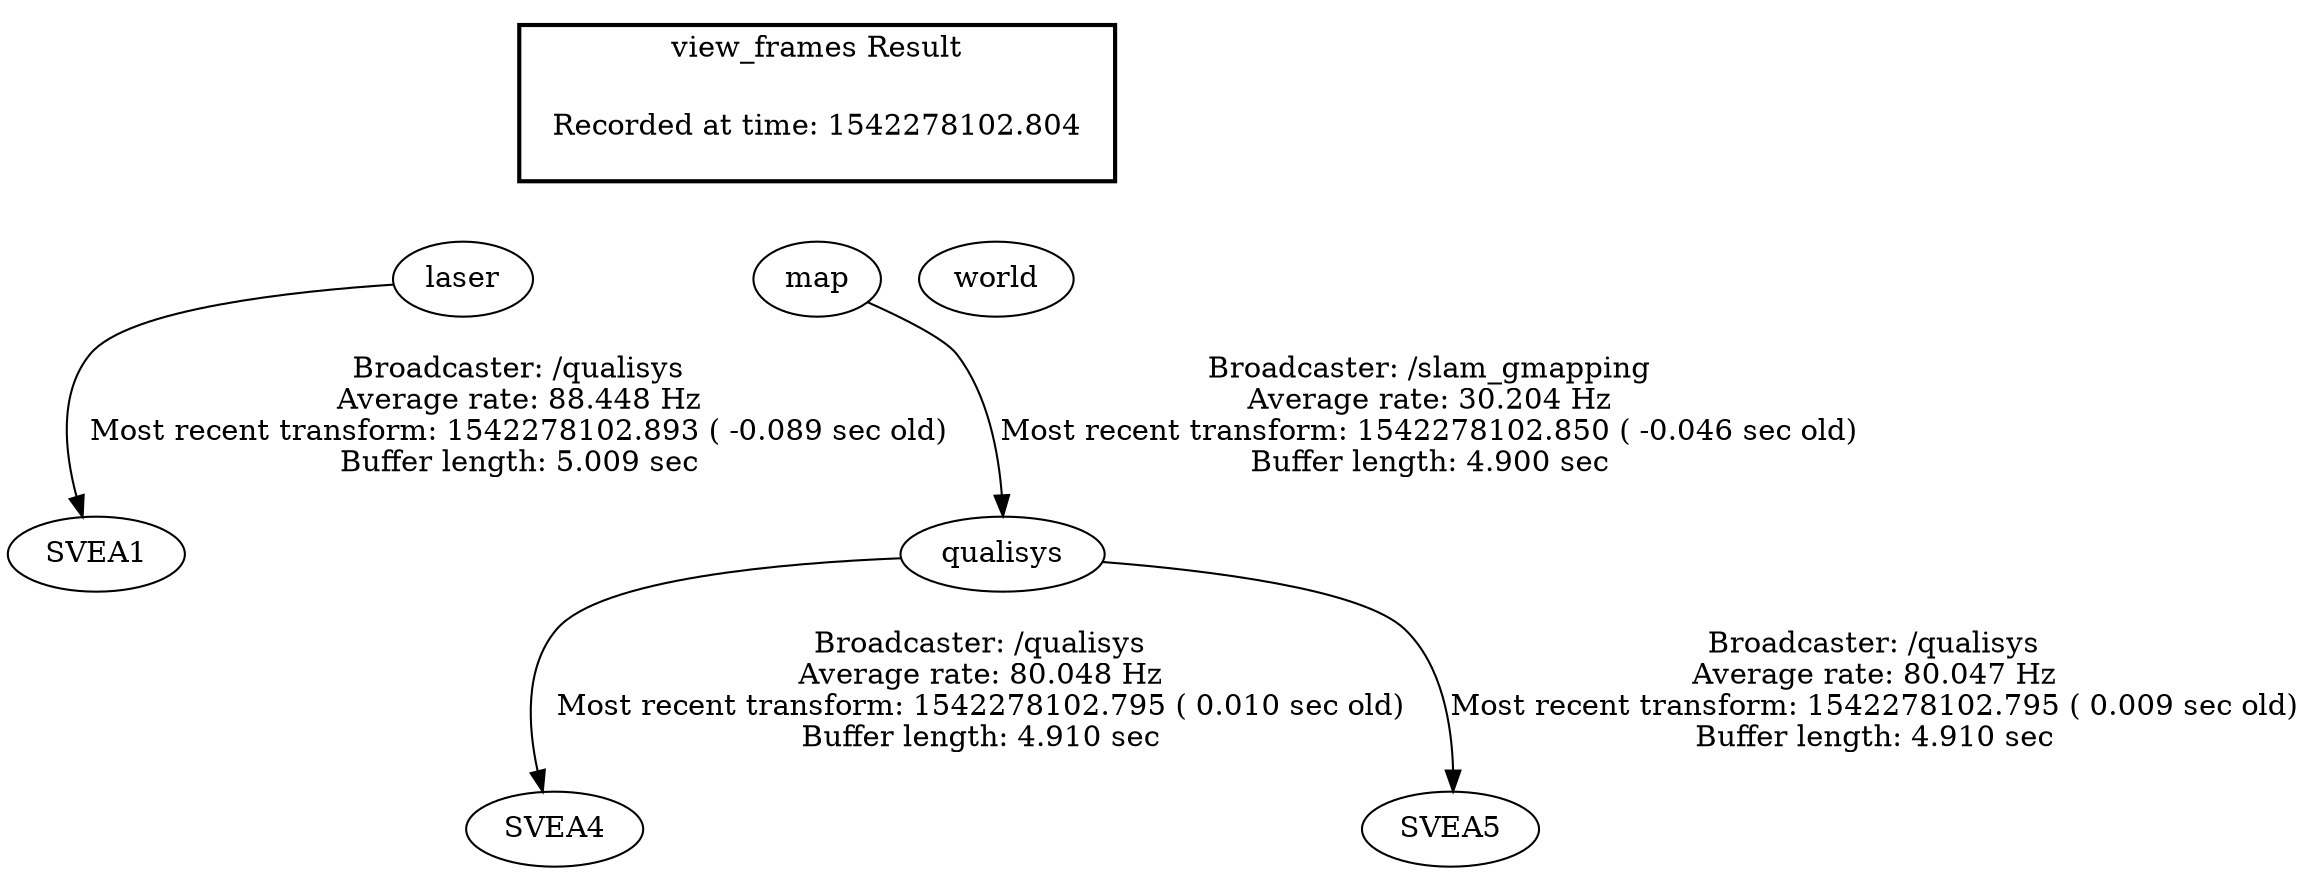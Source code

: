digraph G {
"laser" -> "SVEA1"[label="Broadcaster: /qualisys\nAverage rate: 88.448 Hz\nMost recent transform: 1542278102.893 ( -0.089 sec old)\nBuffer length: 5.009 sec\n"];
"map" -> "qualisys"[label="Broadcaster: /slam_gmapping\nAverage rate: 30.204 Hz\nMost recent transform: 1542278102.850 ( -0.046 sec old)\nBuffer length: 4.900 sec\n"];
"qualisys" -> "SVEA4"[label="Broadcaster: /qualisys\nAverage rate: 80.048 Hz\nMost recent transform: 1542278102.795 ( 0.010 sec old)\nBuffer length: 4.910 sec\n"];
"qualisys" -> "SVEA5"[label="Broadcaster: /qualisys\nAverage rate: 80.047 Hz\nMost recent transform: 1542278102.795 ( 0.009 sec old)\nBuffer length: 4.910 sec\n"];
edge [style=invis];
 subgraph cluster_legend { style=bold; color=black; label ="view_frames Result";
"Recorded at time: 1542278102.804"[ shape=plaintext ] ;
 }->"laser";
edge [style=invis];
 subgraph cluster_legend { style=bold; color=black; label ="view_frames Result";
"Recorded at time: 1542278102.804"[ shape=plaintext ] ;
 }->"map";
edge [style=invis];
 subgraph cluster_legend { style=bold; color=black; label ="view_frames Result";
"Recorded at time: 1542278102.804"[ shape=plaintext ] ;
 }->"world";
}